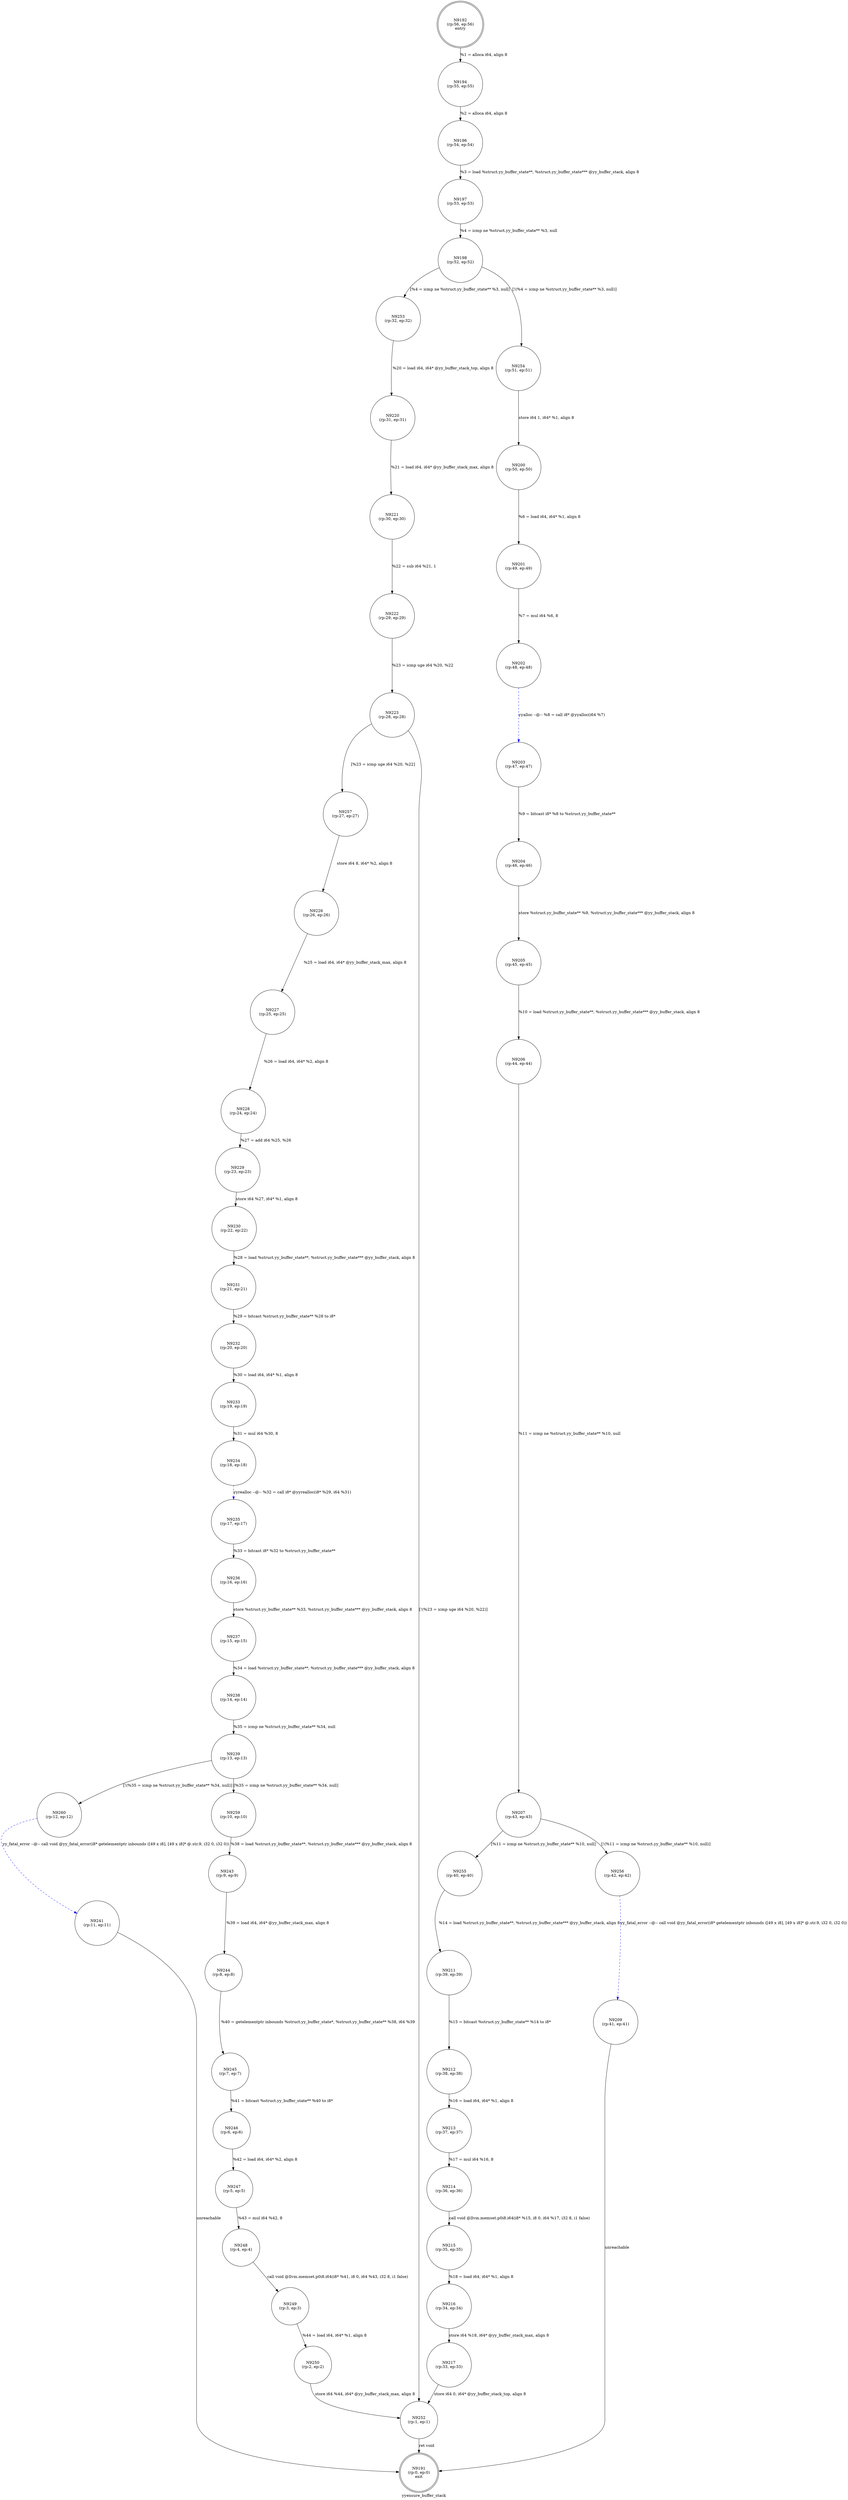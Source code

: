 digraph yyensure_buffer_stack {
label="yyensure_buffer_stack"
9191 [label="N9191\n(rp:0, ep:0)\nexit", shape="doublecircle"]
9192 [label="N9192\n(rp:56, ep:56)\nentry", shape="doublecircle"]
9192 -> 9194 [label="%1 = alloca i64, align 8"]
9194 [label="N9194\n(rp:55, ep:55)", shape="circle"]
9194 -> 9196 [label="%2 = alloca i64, align 8"]
9196 [label="N9196\n(rp:54, ep:54)", shape="circle"]
9196 -> 9197 [label="%3 = load %struct.yy_buffer_state**, %struct.yy_buffer_state*** @yy_buffer_stack, align 8"]
9197 [label="N9197\n(rp:53, ep:53)", shape="circle"]
9197 -> 9198 [label="%4 = icmp ne %struct.yy_buffer_state** %3, null"]
9198 [label="N9198\n(rp:52, ep:52)", shape="circle"]
9198 -> 9253 [label="[%4 = icmp ne %struct.yy_buffer_state** %3, null]"]
9198 -> 9254 [label="[!(%4 = icmp ne %struct.yy_buffer_state** %3, null)]"]
9200 [label="N9200\n(rp:50, ep:50)", shape="circle"]
9200 -> 9201 [label="%6 = load i64, i64* %1, align 8"]
9201 [label="N9201\n(rp:49, ep:49)", shape="circle"]
9201 -> 9202 [label="%7 = mul i64 %6, 8"]
9202 [label="N9202\n(rp:48, ep:48)", shape="circle"]
9202 -> 9203 [label="yyalloc --@-- %8 = call i8* @yyalloc(i64 %7)", style="dashed", color="blue"]
9203 [label="N9203\n(rp:47, ep:47)", shape="circle"]
9203 -> 9204 [label="%9 = bitcast i8* %8 to %struct.yy_buffer_state**"]
9204 [label="N9204\n(rp:46, ep:46)", shape="circle"]
9204 -> 9205 [label="store %struct.yy_buffer_state** %9, %struct.yy_buffer_state*** @yy_buffer_stack, align 8"]
9205 [label="N9205\n(rp:45, ep:45)", shape="circle"]
9205 -> 9206 [label="%10 = load %struct.yy_buffer_state**, %struct.yy_buffer_state*** @yy_buffer_stack, align 8"]
9206 [label="N9206\n(rp:44, ep:44)", shape="circle"]
9206 -> 9207 [label="%11 = icmp ne %struct.yy_buffer_state** %10, null"]
9207 [label="N9207\n(rp:43, ep:43)", shape="circle"]
9207 -> 9255 [label="[%11 = icmp ne %struct.yy_buffer_state** %10, null]"]
9207 -> 9256 [label="[!(%11 = icmp ne %struct.yy_buffer_state** %10, null)]"]
9209 [label="N9209\n(rp:41, ep:41)", shape="circle"]
9209 -> 9191 [label="unreachable"]
9211 [label="N9211\n(rp:39, ep:39)", shape="circle"]
9211 -> 9212 [label="%15 = bitcast %struct.yy_buffer_state** %14 to i8*"]
9212 [label="N9212\n(rp:38, ep:38)", shape="circle"]
9212 -> 9213 [label="%16 = load i64, i64* %1, align 8"]
9213 [label="N9213\n(rp:37, ep:37)", shape="circle"]
9213 -> 9214 [label="%17 = mul i64 %16, 8"]
9214 [label="N9214\n(rp:36, ep:36)", shape="circle"]
9214 -> 9215 [label="call void @llvm.memset.p0i8.i64(i8* %15, i8 0, i64 %17, i32 8, i1 false)"]
9215 [label="N9215\n(rp:35, ep:35)", shape="circle"]
9215 -> 9216 [label="%18 = load i64, i64* %1, align 8"]
9216 [label="N9216\n(rp:34, ep:34)", shape="circle"]
9216 -> 9217 [label="store i64 %18, i64* @yy_buffer_stack_max, align 8"]
9217 [label="N9217\n(rp:33, ep:33)", shape="circle"]
9217 -> 9252 [label="store i64 0, i64* @yy_buffer_stack_top, align 8"]
9220 [label="N9220\n(rp:31, ep:31)", shape="circle"]
9220 -> 9221 [label="%21 = load i64, i64* @yy_buffer_stack_max, align 8"]
9221 [label="N9221\n(rp:30, ep:30)", shape="circle"]
9221 -> 9222 [label="%22 = sub i64 %21, 1"]
9222 [label="N9222\n(rp:29, ep:29)", shape="circle"]
9222 -> 9223 [label="%23 = icmp uge i64 %20, %22"]
9223 [label="N9223\n(rp:28, ep:28)", shape="circle"]
9223 -> 9257 [label="[%23 = icmp uge i64 %20, %22]"]
9223 -> 9252 [label="[!(%23 = icmp uge i64 %20, %22)]"]
9226 [label="N9226\n(rp:26, ep:26)", shape="circle"]
9226 -> 9227 [label="%25 = load i64, i64* @yy_buffer_stack_max, align 8"]
9227 [label="N9227\n(rp:25, ep:25)", shape="circle"]
9227 -> 9228 [label="%26 = load i64, i64* %2, align 8"]
9228 [label="N9228\n(rp:24, ep:24)", shape="circle"]
9228 -> 9229 [label="%27 = add i64 %25, %26"]
9229 [label="N9229\n(rp:23, ep:23)", shape="circle"]
9229 -> 9230 [label="store i64 %27, i64* %1, align 8"]
9230 [label="N9230\n(rp:22, ep:22)", shape="circle"]
9230 -> 9231 [label="%28 = load %struct.yy_buffer_state**, %struct.yy_buffer_state*** @yy_buffer_stack, align 8"]
9231 [label="N9231\n(rp:21, ep:21)", shape="circle"]
9231 -> 9232 [label="%29 = bitcast %struct.yy_buffer_state** %28 to i8*"]
9232 [label="N9232\n(rp:20, ep:20)", shape="circle"]
9232 -> 9233 [label="%30 = load i64, i64* %1, align 8"]
9233 [label="N9233\n(rp:19, ep:19)", shape="circle"]
9233 -> 9234 [label="%31 = mul i64 %30, 8"]
9234 [label="N9234\n(rp:18, ep:18)", shape="circle"]
9234 -> 9235 [label="yyrealloc --@-- %32 = call i8* @yyrealloc(i8* %29, i64 %31)", style="dashed", color="blue"]
9235 [label="N9235\n(rp:17, ep:17)", shape="circle"]
9235 -> 9236 [label="%33 = bitcast i8* %32 to %struct.yy_buffer_state**"]
9236 [label="N9236\n(rp:16, ep:16)", shape="circle"]
9236 -> 9237 [label="store %struct.yy_buffer_state** %33, %struct.yy_buffer_state*** @yy_buffer_stack, align 8"]
9237 [label="N9237\n(rp:15, ep:15)", shape="circle"]
9237 -> 9238 [label="%34 = load %struct.yy_buffer_state**, %struct.yy_buffer_state*** @yy_buffer_stack, align 8"]
9238 [label="N9238\n(rp:14, ep:14)", shape="circle"]
9238 -> 9239 [label="%35 = icmp ne %struct.yy_buffer_state** %34, null"]
9239 [label="N9239\n(rp:13, ep:13)", shape="circle"]
9239 -> 9259 [label="[%35 = icmp ne %struct.yy_buffer_state** %34, null]"]
9239 -> 9260 [label="[!(%35 = icmp ne %struct.yy_buffer_state** %34, null)]"]
9241 [label="N9241\n(rp:11, ep:11)", shape="circle"]
9241 -> 9191 [label="unreachable"]
9243 [label="N9243\n(rp:9, ep:9)", shape="circle"]
9243 -> 9244 [label="%39 = load i64, i64* @yy_buffer_stack_max, align 8"]
9244 [label="N9244\n(rp:8, ep:8)", shape="circle"]
9244 -> 9245 [label="%40 = getelementptr inbounds %struct.yy_buffer_state*, %struct.yy_buffer_state** %38, i64 %39"]
9245 [label="N9245\n(rp:7, ep:7)", shape="circle"]
9245 -> 9246 [label="%41 = bitcast %struct.yy_buffer_state** %40 to i8*"]
9246 [label="N9246\n(rp:6, ep:6)", shape="circle"]
9246 -> 9247 [label="%42 = load i64, i64* %2, align 8"]
9247 [label="N9247\n(rp:5, ep:5)", shape="circle"]
9247 -> 9248 [label="%43 = mul i64 %42, 8"]
9248 [label="N9248\n(rp:4, ep:4)", shape="circle"]
9248 -> 9249 [label="call void @llvm.memset.p0i8.i64(i8* %41, i8 0, i64 %43, i32 8, i1 false)"]
9249 [label="N9249\n(rp:3, ep:3)", shape="circle"]
9249 -> 9250 [label="%44 = load i64, i64* %1, align 8"]
9250 [label="N9250\n(rp:2, ep:2)", shape="circle"]
9250 -> 9252 [label="store i64 %44, i64* @yy_buffer_stack_max, align 8"]
9252 [label="N9252\n(rp:1, ep:1)", shape="circle"]
9252 -> 9191 [label="ret void"]
9253 [label="N9253\n(rp:32, ep:32)", shape="circle"]
9253 -> 9220 [label="%20 = load i64, i64* @yy_buffer_stack_top, align 8"]
9254 [label="N9254\n(rp:51, ep:51)", shape="circle"]
9254 -> 9200 [label="store i64 1, i64* %1, align 8"]
9255 [label="N9255\n(rp:40, ep:40)", shape="circle"]
9255 -> 9211 [label="%14 = load %struct.yy_buffer_state**, %struct.yy_buffer_state*** @yy_buffer_stack, align 8"]
9256 [label="N9256\n(rp:42, ep:42)", shape="circle"]
9256 -> 9209 [label="yy_fatal_error --@-- call void @yy_fatal_error(i8* getelementptr inbounds ([49 x i8], [49 x i8]* @.str.9, i32 0, i32 0))", style="dashed", color="blue"]
9257 [label="N9257\n(rp:27, ep:27)", shape="circle"]
9257 -> 9226 [label="store i64 8, i64* %2, align 8"]
9259 [label="N9259\n(rp:10, ep:10)", shape="circle"]
9259 -> 9243 [label="%38 = load %struct.yy_buffer_state**, %struct.yy_buffer_state*** @yy_buffer_stack, align 8"]
9260 [label="N9260\n(rp:12, ep:12)", shape="circle"]
9260 -> 9241 [label="yy_fatal_error --@-- call void @yy_fatal_error(i8* getelementptr inbounds ([49 x i8], [49 x i8]* @.str.9, i32 0, i32 0))", style="dashed", color="blue"]
}
